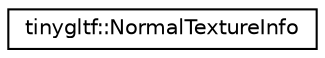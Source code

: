 digraph "Graphical Class Hierarchy"
{
  edge [fontname="Helvetica",fontsize="10",labelfontname="Helvetica",labelfontsize="10"];
  node [fontname="Helvetica",fontsize="10",shape=record];
  rankdir="LR";
  Node0 [label="tinygltf::NormalTextureInfo",height=0.2,width=0.4,color="black", fillcolor="white", style="filled",URL="$structtinygltf_1_1NormalTextureInfo.html"];
}
